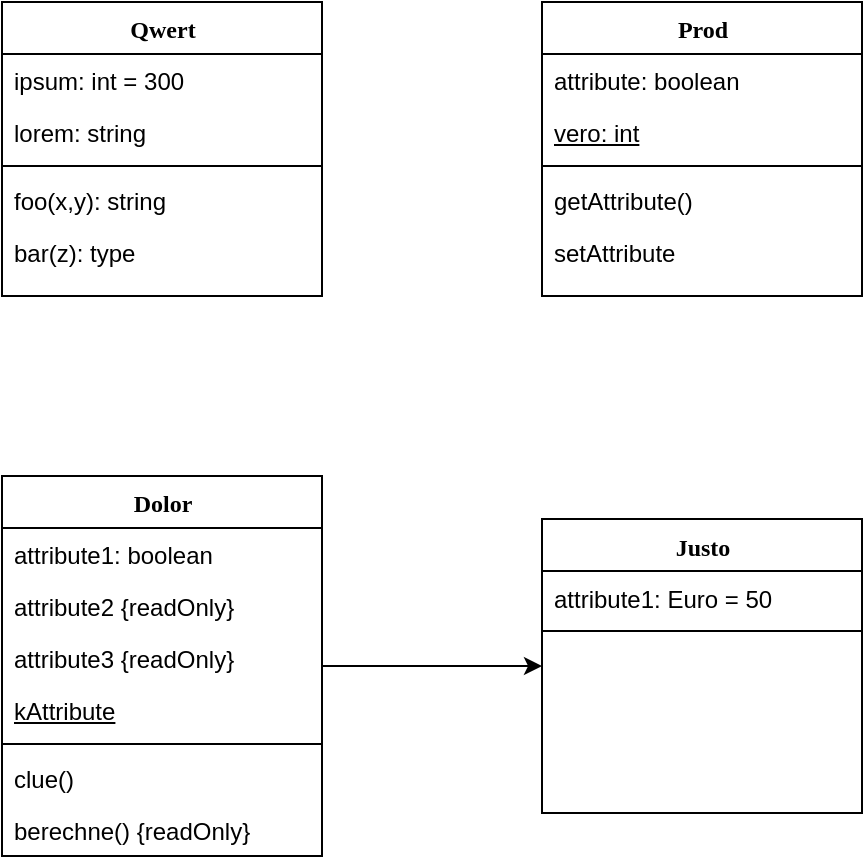 <mxfile version="24.5.2" type="github">
  <diagram name="Page-1" id="9f46799a-70d6-7492-0946-bef42562c5a5">
    <mxGraphModel dx="1355" dy="600" grid="1" gridSize="10" guides="1" tooltips="1" connect="1" arrows="1" fold="1" page="1" pageScale="1" pageWidth="1100" pageHeight="850" background="none" math="0" shadow="0">
      <root>
        <mxCell id="0" />
        <mxCell id="1" parent="0" />
        <mxCell id="78961159f06e98e8-17" value="Qwert" style="swimlane;html=1;fontStyle=1;align=center;verticalAlign=top;childLayout=stackLayout;horizontal=1;startSize=26;horizontalStack=0;resizeParent=1;resizeLast=0;collapsible=1;marginBottom=0;swimlaneFillColor=#ffffff;rounded=0;shadow=0;comic=0;labelBackgroundColor=none;strokeWidth=1;fillColor=none;fontFamily=Verdana;fontSize=12" parent="1" vertex="1">
          <mxGeometry x="90" y="83" width="160" height="147" as="geometry">
            <mxRectangle x="90" y="83" width="80" height="30" as="alternateBounds" />
          </mxGeometry>
        </mxCell>
        <mxCell id="78961159f06e98e8-21" value="ipsum: int = 300" style="text;html=1;strokeColor=none;fillColor=none;align=left;verticalAlign=top;spacingLeft=4;spacingRight=4;whiteSpace=wrap;overflow=hidden;rotatable=0;points=[[0,0.5],[1,0.5]];portConstraint=eastwest;" parent="78961159f06e98e8-17" vertex="1">
          <mxGeometry y="26" width="160" height="26" as="geometry" />
        </mxCell>
        <mxCell id="78961159f06e98e8-23" value="lorem: string" style="text;html=1;strokeColor=none;fillColor=none;align=left;verticalAlign=top;spacingLeft=4;spacingRight=4;whiteSpace=wrap;overflow=hidden;rotatable=0;points=[[0,0.5],[1,0.5]];portConstraint=eastwest;" parent="78961159f06e98e8-17" vertex="1">
          <mxGeometry y="52" width="160" height="26" as="geometry" />
        </mxCell>
        <mxCell id="78961159f06e98e8-19" value="" style="line;html=1;strokeWidth=1;fillColor=none;align=left;verticalAlign=middle;spacingTop=-1;spacingLeft=3;spacingRight=3;rotatable=0;labelPosition=right;points=[];portConstraint=eastwest;" parent="78961159f06e98e8-17" vertex="1">
          <mxGeometry y="78" width="160" height="8" as="geometry" />
        </mxCell>
        <mxCell id="78961159f06e98e8-20" value="foo(x,y): string" style="text;html=1;strokeColor=none;fillColor=none;align=left;verticalAlign=top;spacingLeft=4;spacingRight=4;whiteSpace=wrap;overflow=hidden;rotatable=0;points=[[0,0.5],[1,0.5]];portConstraint=eastwest;" parent="78961159f06e98e8-17" vertex="1">
          <mxGeometry y="86" width="160" height="26" as="geometry" />
        </mxCell>
        <mxCell id="78961159f06e98e8-27" value="bar(z): type" style="text;html=1;strokeColor=none;fillColor=none;align=left;verticalAlign=top;spacingLeft=4;spacingRight=4;whiteSpace=wrap;overflow=hidden;rotatable=0;points=[[0,0.5],[1,0.5]];portConstraint=eastwest;" parent="78961159f06e98e8-17" vertex="1">
          <mxGeometry y="112" width="160" height="26" as="geometry" />
        </mxCell>
        <mxCell id="vrQzRuOdfWZRpixSw2dL-3" value="Prod" style="swimlane;html=1;fontStyle=1;align=center;verticalAlign=top;childLayout=stackLayout;horizontal=1;startSize=26;horizontalStack=0;resizeParent=1;resizeLast=0;collapsible=1;marginBottom=0;swimlaneFillColor=#ffffff;rounded=0;shadow=0;comic=0;labelBackgroundColor=none;strokeWidth=1;fillColor=none;fontFamily=Verdana;fontSize=12" vertex="1" parent="1">
          <mxGeometry x="360" y="83" width="160" height="147" as="geometry">
            <mxRectangle x="90" y="83" width="80" height="30" as="alternateBounds" />
          </mxGeometry>
        </mxCell>
        <mxCell id="vrQzRuOdfWZRpixSw2dL-4" value="attribute: boolean" style="text;html=1;strokeColor=none;fillColor=none;align=left;verticalAlign=top;spacingLeft=4;spacingRight=4;whiteSpace=wrap;overflow=hidden;rotatable=0;points=[[0,0.5],[1,0.5]];portConstraint=eastwest;" vertex="1" parent="vrQzRuOdfWZRpixSw2dL-3">
          <mxGeometry y="26" width="160" height="26" as="geometry" />
        </mxCell>
        <mxCell id="vrQzRuOdfWZRpixSw2dL-5" value="&lt;u&gt;vero: int&lt;/u&gt;" style="text;html=1;strokeColor=none;fillColor=none;align=left;verticalAlign=top;spacingLeft=4;spacingRight=4;whiteSpace=wrap;overflow=hidden;rotatable=0;points=[[0,0.5],[1,0.5]];portConstraint=eastwest;" vertex="1" parent="vrQzRuOdfWZRpixSw2dL-3">
          <mxGeometry y="52" width="160" height="26" as="geometry" />
        </mxCell>
        <mxCell id="vrQzRuOdfWZRpixSw2dL-6" value="" style="line;html=1;strokeWidth=1;fillColor=none;align=left;verticalAlign=middle;spacingTop=-1;spacingLeft=3;spacingRight=3;rotatable=0;labelPosition=right;points=[];portConstraint=eastwest;" vertex="1" parent="vrQzRuOdfWZRpixSw2dL-3">
          <mxGeometry y="78" width="160" height="8" as="geometry" />
        </mxCell>
        <mxCell id="vrQzRuOdfWZRpixSw2dL-7" value="getAttribute()" style="text;html=1;strokeColor=none;fillColor=none;align=left;verticalAlign=top;spacingLeft=4;spacingRight=4;whiteSpace=wrap;overflow=hidden;rotatable=0;points=[[0,0.5],[1,0.5]];portConstraint=eastwest;" vertex="1" parent="vrQzRuOdfWZRpixSw2dL-3">
          <mxGeometry y="86" width="160" height="26" as="geometry" />
        </mxCell>
        <mxCell id="vrQzRuOdfWZRpixSw2dL-8" value="setAttribute" style="text;html=1;strokeColor=none;fillColor=none;align=left;verticalAlign=top;spacingLeft=4;spacingRight=4;whiteSpace=wrap;overflow=hidden;rotatable=0;points=[[0,0.5],[1,0.5]];portConstraint=eastwest;" vertex="1" parent="vrQzRuOdfWZRpixSw2dL-3">
          <mxGeometry y="112" width="160" height="26" as="geometry" />
        </mxCell>
        <mxCell id="vrQzRuOdfWZRpixSw2dL-9" value="Justo" style="swimlane;html=1;fontStyle=1;align=center;verticalAlign=top;childLayout=stackLayout;horizontal=1;startSize=26;horizontalStack=0;resizeParent=1;resizeLast=0;collapsible=1;marginBottom=0;swimlaneFillColor=#ffffff;rounded=0;shadow=0;comic=0;labelBackgroundColor=none;strokeWidth=1;fillColor=none;fontFamily=Verdana;fontSize=12" vertex="1" parent="1">
          <mxGeometry x="360" y="341.5" width="160" height="147" as="geometry">
            <mxRectangle x="90" y="83" width="80" height="30" as="alternateBounds" />
          </mxGeometry>
        </mxCell>
        <mxCell id="vrQzRuOdfWZRpixSw2dL-10" value="attribute1: Euro = 50" style="text;html=1;strokeColor=none;fillColor=none;align=left;verticalAlign=top;spacingLeft=4;spacingRight=4;whiteSpace=wrap;overflow=hidden;rotatable=0;points=[[0,0.5],[1,0.5]];portConstraint=eastwest;" vertex="1" parent="vrQzRuOdfWZRpixSw2dL-9">
          <mxGeometry y="26" width="160" height="26" as="geometry" />
        </mxCell>
        <mxCell id="vrQzRuOdfWZRpixSw2dL-12" value="" style="line;html=1;strokeWidth=1;fillColor=none;align=left;verticalAlign=middle;spacingTop=-1;spacingLeft=3;spacingRight=3;rotatable=0;labelPosition=right;points=[];portConstraint=eastwest;" vertex="1" parent="vrQzRuOdfWZRpixSw2dL-9">
          <mxGeometry y="52" width="160" height="8" as="geometry" />
        </mxCell>
        <mxCell id="vrQzRuOdfWZRpixSw2dL-30" style="edgeStyle=orthogonalEdgeStyle;rounded=0;orthogonalLoop=1;jettySize=auto;html=1;entryX=0;entryY=0.5;entryDx=0;entryDy=0;" edge="1" parent="1" source="vrQzRuOdfWZRpixSw2dL-15" target="vrQzRuOdfWZRpixSw2dL-9">
          <mxGeometry relative="1" as="geometry" />
        </mxCell>
        <mxCell id="vrQzRuOdfWZRpixSw2dL-15" value="Dolor" style="swimlane;html=1;fontStyle=1;align=center;verticalAlign=top;childLayout=stackLayout;horizontal=1;startSize=26;horizontalStack=0;resizeParent=1;resizeLast=0;collapsible=1;marginBottom=0;swimlaneFillColor=#ffffff;rounded=0;shadow=0;comic=0;labelBackgroundColor=none;strokeWidth=1;fillColor=none;fontFamily=Verdana;fontSize=12" vertex="1" parent="1">
          <mxGeometry x="90" y="320" width="160" height="190" as="geometry">
            <mxRectangle x="90" y="83" width="80" height="30" as="alternateBounds" />
          </mxGeometry>
        </mxCell>
        <mxCell id="vrQzRuOdfWZRpixSw2dL-16" value="attribute1: boolean" style="text;html=1;strokeColor=none;fillColor=none;align=left;verticalAlign=top;spacingLeft=4;spacingRight=4;whiteSpace=wrap;overflow=hidden;rotatable=0;points=[[0,0.5],[1,0.5]];portConstraint=eastwest;" vertex="1" parent="vrQzRuOdfWZRpixSw2dL-15">
          <mxGeometry y="26" width="160" height="26" as="geometry" />
        </mxCell>
        <mxCell id="vrQzRuOdfWZRpixSw2dL-22" value="attribute2 {readOnly}" style="text;html=1;strokeColor=none;fillColor=none;align=left;verticalAlign=top;spacingLeft=4;spacingRight=4;whiteSpace=wrap;overflow=hidden;rotatable=0;points=[[0,0.5],[1,0.5]];portConstraint=eastwest;" vertex="1" parent="vrQzRuOdfWZRpixSw2dL-15">
          <mxGeometry y="52" width="160" height="26" as="geometry" />
        </mxCell>
        <mxCell id="vrQzRuOdfWZRpixSw2dL-25" value="attribute3 {readOnly}" style="text;html=1;strokeColor=none;fillColor=none;align=left;verticalAlign=top;spacingLeft=4;spacingRight=4;whiteSpace=wrap;overflow=hidden;rotatable=0;points=[[0,0.5],[1,0.5]];portConstraint=eastwest;" vertex="1" parent="vrQzRuOdfWZRpixSw2dL-15">
          <mxGeometry y="78" width="160" height="26" as="geometry" />
        </mxCell>
        <mxCell id="vrQzRuOdfWZRpixSw2dL-23" value="&lt;u&gt;kAttribute&lt;/u&gt;" style="text;html=1;strokeColor=none;fillColor=none;align=left;verticalAlign=top;spacingLeft=4;spacingRight=4;whiteSpace=wrap;overflow=hidden;rotatable=0;points=[[0,0.5],[1,0.5]];portConstraint=eastwest;" vertex="1" parent="vrQzRuOdfWZRpixSw2dL-15">
          <mxGeometry y="104" width="160" height="26" as="geometry" />
        </mxCell>
        <mxCell id="vrQzRuOdfWZRpixSw2dL-18" value="" style="line;html=1;strokeWidth=1;fillColor=none;align=left;verticalAlign=middle;spacingTop=-1;spacingLeft=3;spacingRight=3;rotatable=0;labelPosition=right;points=[];portConstraint=eastwest;" vertex="1" parent="vrQzRuOdfWZRpixSw2dL-15">
          <mxGeometry y="130" width="160" height="8" as="geometry" />
        </mxCell>
        <mxCell id="vrQzRuOdfWZRpixSw2dL-19" value="clue()" style="text;html=1;strokeColor=none;fillColor=none;align=left;verticalAlign=top;spacingLeft=4;spacingRight=4;whiteSpace=wrap;overflow=hidden;rotatable=0;points=[[0,0.5],[1,0.5]];portConstraint=eastwest;" vertex="1" parent="vrQzRuOdfWZRpixSw2dL-15">
          <mxGeometry y="138" width="160" height="26" as="geometry" />
        </mxCell>
        <mxCell id="vrQzRuOdfWZRpixSw2dL-20" value="berechne() {readOnly}" style="text;html=1;strokeColor=none;fillColor=none;align=left;verticalAlign=top;spacingLeft=4;spacingRight=4;whiteSpace=wrap;overflow=hidden;rotatable=0;points=[[0,0.5],[1,0.5]];portConstraint=eastwest;" vertex="1" parent="vrQzRuOdfWZRpixSw2dL-15">
          <mxGeometry y="164" width="160" height="26" as="geometry" />
        </mxCell>
      </root>
    </mxGraphModel>
  </diagram>
</mxfile>
